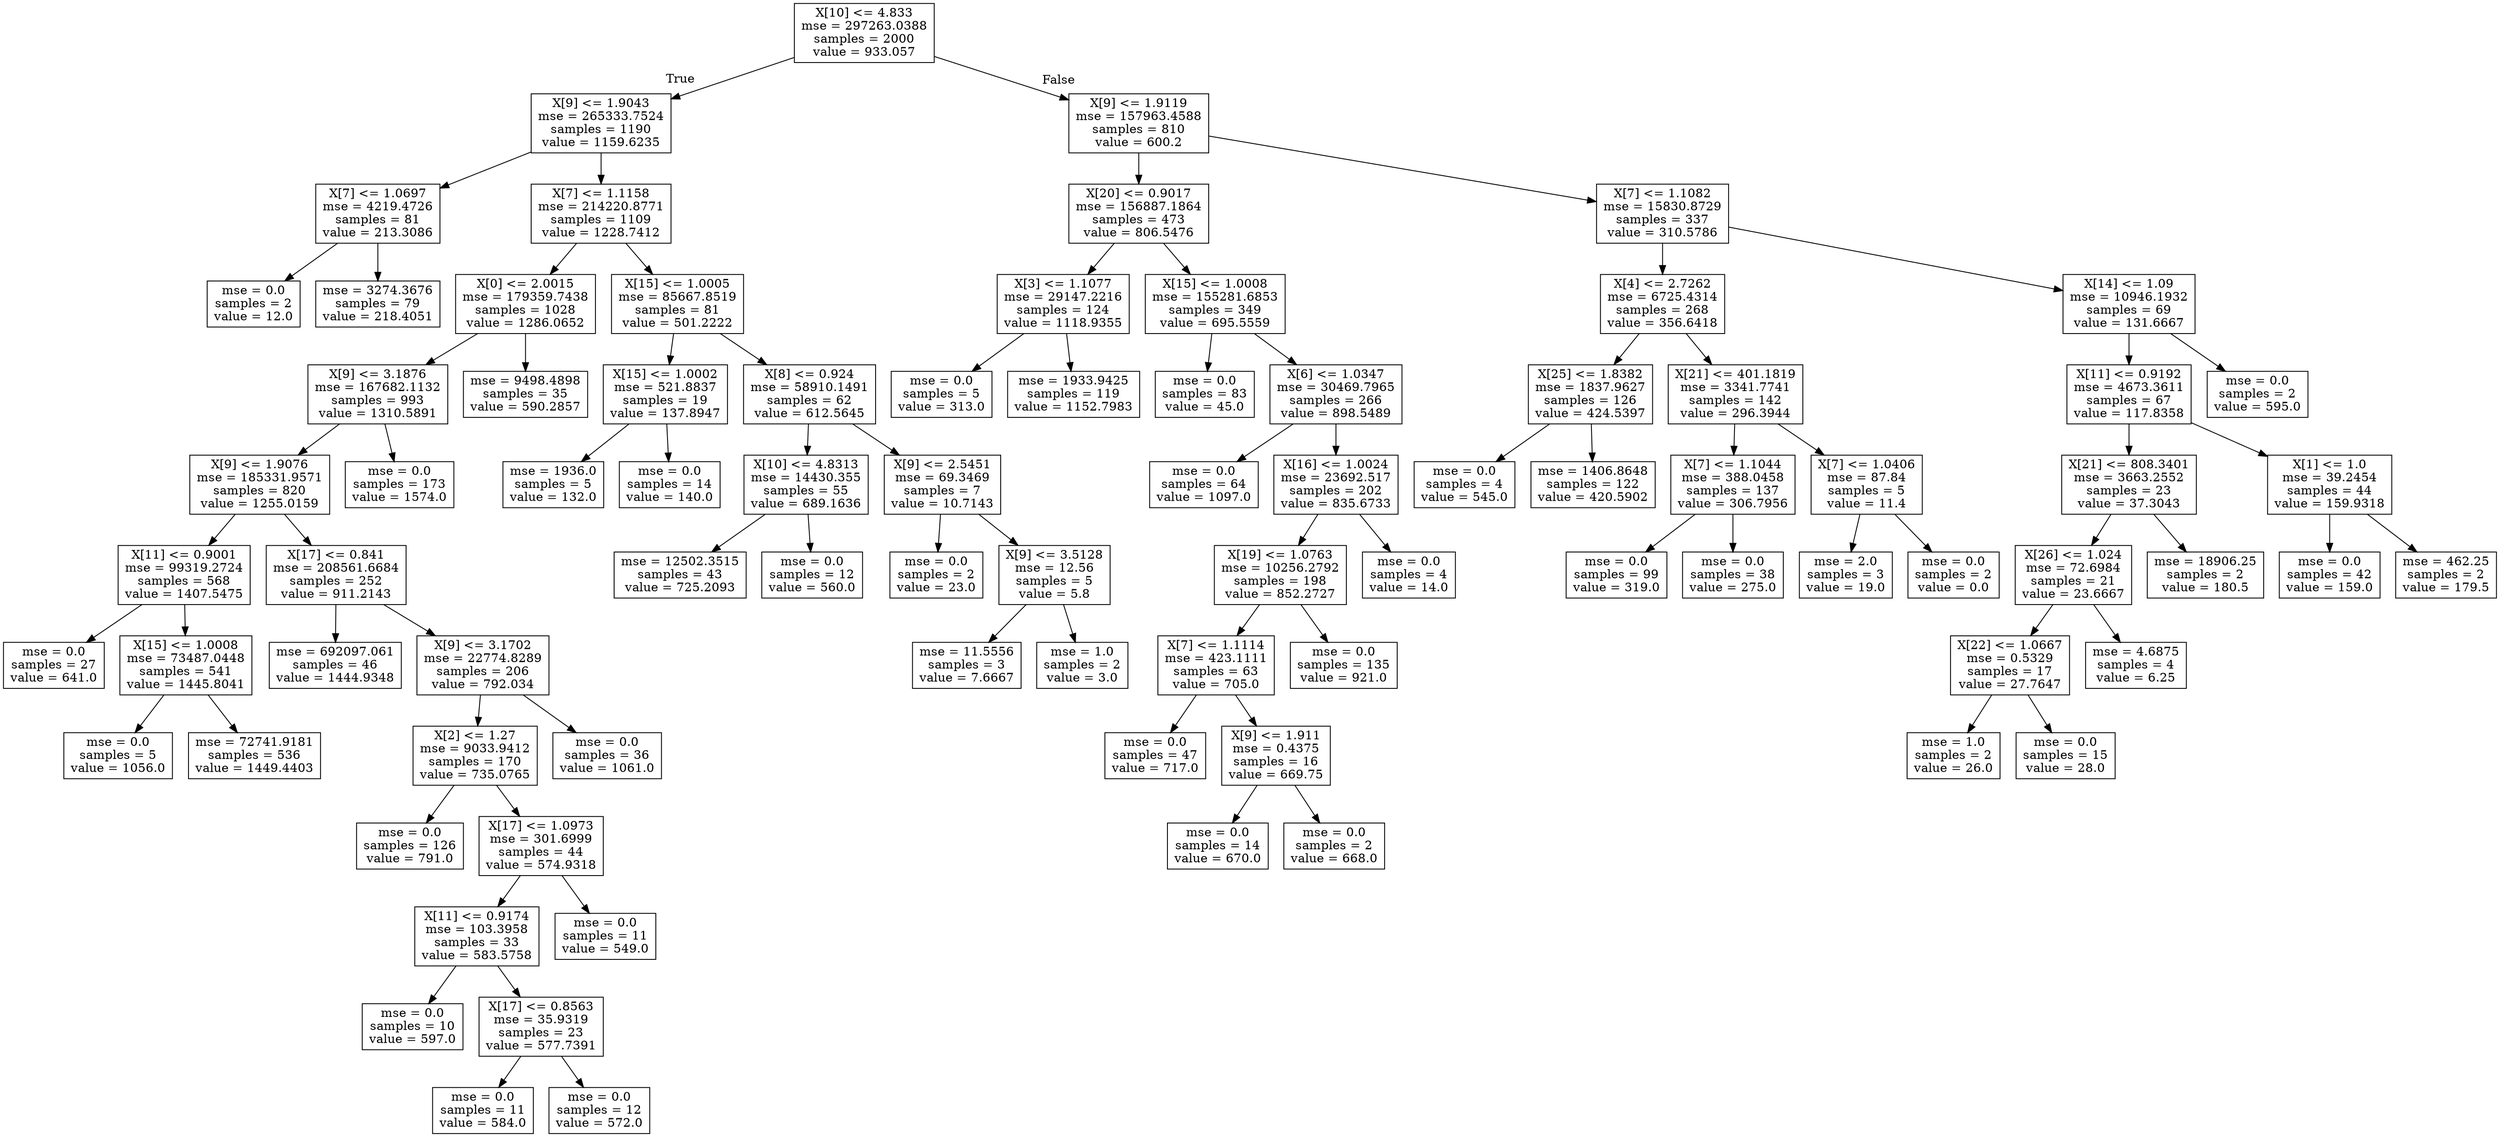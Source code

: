 digraph Tree {
node [shape=box] ;
0 [label="X[10] <= 4.833\nmse = 297263.0388\nsamples = 2000\nvalue = 933.057"] ;
1 [label="X[9] <= 1.9043\nmse = 265333.7524\nsamples = 1190\nvalue = 1159.6235"] ;
0 -> 1 [labeldistance=2.5, labelangle=45, headlabel="True"] ;
2 [label="X[7] <= 1.0697\nmse = 4219.4726\nsamples = 81\nvalue = 213.3086"] ;
1 -> 2 ;
3 [label="mse = 0.0\nsamples = 2\nvalue = 12.0"] ;
2 -> 3 ;
4 [label="mse = 3274.3676\nsamples = 79\nvalue = 218.4051"] ;
2 -> 4 ;
5 [label="X[7] <= 1.1158\nmse = 214220.8771\nsamples = 1109\nvalue = 1228.7412"] ;
1 -> 5 ;
6 [label="X[0] <= 2.0015\nmse = 179359.7438\nsamples = 1028\nvalue = 1286.0652"] ;
5 -> 6 ;
7 [label="X[9] <= 3.1876\nmse = 167682.1132\nsamples = 993\nvalue = 1310.5891"] ;
6 -> 7 ;
8 [label="X[9] <= 1.9076\nmse = 185331.9571\nsamples = 820\nvalue = 1255.0159"] ;
7 -> 8 ;
9 [label="X[11] <= 0.9001\nmse = 99319.2724\nsamples = 568\nvalue = 1407.5475"] ;
8 -> 9 ;
10 [label="mse = 0.0\nsamples = 27\nvalue = 641.0"] ;
9 -> 10 ;
11 [label="X[15] <= 1.0008\nmse = 73487.0448\nsamples = 541\nvalue = 1445.8041"] ;
9 -> 11 ;
12 [label="mse = 0.0\nsamples = 5\nvalue = 1056.0"] ;
11 -> 12 ;
13 [label="mse = 72741.9181\nsamples = 536\nvalue = 1449.4403"] ;
11 -> 13 ;
14 [label="X[17] <= 0.841\nmse = 208561.6684\nsamples = 252\nvalue = 911.2143"] ;
8 -> 14 ;
15 [label="mse = 692097.061\nsamples = 46\nvalue = 1444.9348"] ;
14 -> 15 ;
16 [label="X[9] <= 3.1702\nmse = 22774.8289\nsamples = 206\nvalue = 792.034"] ;
14 -> 16 ;
17 [label="X[2] <= 1.27\nmse = 9033.9412\nsamples = 170\nvalue = 735.0765"] ;
16 -> 17 ;
18 [label="mse = 0.0\nsamples = 126\nvalue = 791.0"] ;
17 -> 18 ;
19 [label="X[17] <= 1.0973\nmse = 301.6999\nsamples = 44\nvalue = 574.9318"] ;
17 -> 19 ;
20 [label="X[11] <= 0.9174\nmse = 103.3958\nsamples = 33\nvalue = 583.5758"] ;
19 -> 20 ;
21 [label="mse = 0.0\nsamples = 10\nvalue = 597.0"] ;
20 -> 21 ;
22 [label="X[17] <= 0.8563\nmse = 35.9319\nsamples = 23\nvalue = 577.7391"] ;
20 -> 22 ;
23 [label="mse = 0.0\nsamples = 11\nvalue = 584.0"] ;
22 -> 23 ;
24 [label="mse = 0.0\nsamples = 12\nvalue = 572.0"] ;
22 -> 24 ;
25 [label="mse = 0.0\nsamples = 11\nvalue = 549.0"] ;
19 -> 25 ;
26 [label="mse = 0.0\nsamples = 36\nvalue = 1061.0"] ;
16 -> 26 ;
27 [label="mse = 0.0\nsamples = 173\nvalue = 1574.0"] ;
7 -> 27 ;
28 [label="mse = 9498.4898\nsamples = 35\nvalue = 590.2857"] ;
6 -> 28 ;
29 [label="X[15] <= 1.0005\nmse = 85667.8519\nsamples = 81\nvalue = 501.2222"] ;
5 -> 29 ;
30 [label="X[15] <= 1.0002\nmse = 521.8837\nsamples = 19\nvalue = 137.8947"] ;
29 -> 30 ;
31 [label="mse = 1936.0\nsamples = 5\nvalue = 132.0"] ;
30 -> 31 ;
32 [label="mse = 0.0\nsamples = 14\nvalue = 140.0"] ;
30 -> 32 ;
33 [label="X[8] <= 0.924\nmse = 58910.1491\nsamples = 62\nvalue = 612.5645"] ;
29 -> 33 ;
34 [label="X[10] <= 4.8313\nmse = 14430.355\nsamples = 55\nvalue = 689.1636"] ;
33 -> 34 ;
35 [label="mse = 12502.3515\nsamples = 43\nvalue = 725.2093"] ;
34 -> 35 ;
36 [label="mse = 0.0\nsamples = 12\nvalue = 560.0"] ;
34 -> 36 ;
37 [label="X[9] <= 2.5451\nmse = 69.3469\nsamples = 7\nvalue = 10.7143"] ;
33 -> 37 ;
38 [label="mse = 0.0\nsamples = 2\nvalue = 23.0"] ;
37 -> 38 ;
39 [label="X[9] <= 3.5128\nmse = 12.56\nsamples = 5\nvalue = 5.8"] ;
37 -> 39 ;
40 [label="mse = 11.5556\nsamples = 3\nvalue = 7.6667"] ;
39 -> 40 ;
41 [label="mse = 1.0\nsamples = 2\nvalue = 3.0"] ;
39 -> 41 ;
42 [label="X[9] <= 1.9119\nmse = 157963.4588\nsamples = 810\nvalue = 600.2"] ;
0 -> 42 [labeldistance=2.5, labelangle=-45, headlabel="False"] ;
43 [label="X[20] <= 0.9017\nmse = 156887.1864\nsamples = 473\nvalue = 806.5476"] ;
42 -> 43 ;
44 [label="X[3] <= 1.1077\nmse = 29147.2216\nsamples = 124\nvalue = 1118.9355"] ;
43 -> 44 ;
45 [label="mse = 0.0\nsamples = 5\nvalue = 313.0"] ;
44 -> 45 ;
46 [label="mse = 1933.9425\nsamples = 119\nvalue = 1152.7983"] ;
44 -> 46 ;
47 [label="X[15] <= 1.0008\nmse = 155281.6853\nsamples = 349\nvalue = 695.5559"] ;
43 -> 47 ;
48 [label="mse = 0.0\nsamples = 83\nvalue = 45.0"] ;
47 -> 48 ;
49 [label="X[6] <= 1.0347\nmse = 30469.7965\nsamples = 266\nvalue = 898.5489"] ;
47 -> 49 ;
50 [label="mse = 0.0\nsamples = 64\nvalue = 1097.0"] ;
49 -> 50 ;
51 [label="X[16] <= 1.0024\nmse = 23692.517\nsamples = 202\nvalue = 835.6733"] ;
49 -> 51 ;
52 [label="X[19] <= 1.0763\nmse = 10256.2792\nsamples = 198\nvalue = 852.2727"] ;
51 -> 52 ;
53 [label="X[7] <= 1.1114\nmse = 423.1111\nsamples = 63\nvalue = 705.0"] ;
52 -> 53 ;
54 [label="mse = 0.0\nsamples = 47\nvalue = 717.0"] ;
53 -> 54 ;
55 [label="X[9] <= 1.911\nmse = 0.4375\nsamples = 16\nvalue = 669.75"] ;
53 -> 55 ;
56 [label="mse = 0.0\nsamples = 14\nvalue = 670.0"] ;
55 -> 56 ;
57 [label="mse = 0.0\nsamples = 2\nvalue = 668.0"] ;
55 -> 57 ;
58 [label="mse = 0.0\nsamples = 135\nvalue = 921.0"] ;
52 -> 58 ;
59 [label="mse = 0.0\nsamples = 4\nvalue = 14.0"] ;
51 -> 59 ;
60 [label="X[7] <= 1.1082\nmse = 15830.8729\nsamples = 337\nvalue = 310.5786"] ;
42 -> 60 ;
61 [label="X[4] <= 2.7262\nmse = 6725.4314\nsamples = 268\nvalue = 356.6418"] ;
60 -> 61 ;
62 [label="X[25] <= 1.8382\nmse = 1837.9627\nsamples = 126\nvalue = 424.5397"] ;
61 -> 62 ;
63 [label="mse = 0.0\nsamples = 4\nvalue = 545.0"] ;
62 -> 63 ;
64 [label="mse = 1406.8648\nsamples = 122\nvalue = 420.5902"] ;
62 -> 64 ;
65 [label="X[21] <= 401.1819\nmse = 3341.7741\nsamples = 142\nvalue = 296.3944"] ;
61 -> 65 ;
66 [label="X[7] <= 1.1044\nmse = 388.0458\nsamples = 137\nvalue = 306.7956"] ;
65 -> 66 ;
67 [label="mse = 0.0\nsamples = 99\nvalue = 319.0"] ;
66 -> 67 ;
68 [label="mse = 0.0\nsamples = 38\nvalue = 275.0"] ;
66 -> 68 ;
69 [label="X[7] <= 1.0406\nmse = 87.84\nsamples = 5\nvalue = 11.4"] ;
65 -> 69 ;
70 [label="mse = 2.0\nsamples = 3\nvalue = 19.0"] ;
69 -> 70 ;
71 [label="mse = 0.0\nsamples = 2\nvalue = 0.0"] ;
69 -> 71 ;
72 [label="X[14] <= 1.09\nmse = 10946.1932\nsamples = 69\nvalue = 131.6667"] ;
60 -> 72 ;
73 [label="X[11] <= 0.9192\nmse = 4673.3611\nsamples = 67\nvalue = 117.8358"] ;
72 -> 73 ;
74 [label="X[21] <= 808.3401\nmse = 3663.2552\nsamples = 23\nvalue = 37.3043"] ;
73 -> 74 ;
75 [label="X[26] <= 1.024\nmse = 72.6984\nsamples = 21\nvalue = 23.6667"] ;
74 -> 75 ;
76 [label="X[22] <= 1.0667\nmse = 0.5329\nsamples = 17\nvalue = 27.7647"] ;
75 -> 76 ;
77 [label="mse = 1.0\nsamples = 2\nvalue = 26.0"] ;
76 -> 77 ;
78 [label="mse = 0.0\nsamples = 15\nvalue = 28.0"] ;
76 -> 78 ;
79 [label="mse = 4.6875\nsamples = 4\nvalue = 6.25"] ;
75 -> 79 ;
80 [label="mse = 18906.25\nsamples = 2\nvalue = 180.5"] ;
74 -> 80 ;
81 [label="X[1] <= 1.0\nmse = 39.2454\nsamples = 44\nvalue = 159.9318"] ;
73 -> 81 ;
82 [label="mse = 0.0\nsamples = 42\nvalue = 159.0"] ;
81 -> 82 ;
83 [label="mse = 462.25\nsamples = 2\nvalue = 179.5"] ;
81 -> 83 ;
84 [label="mse = 0.0\nsamples = 2\nvalue = 595.0"] ;
72 -> 84 ;
}